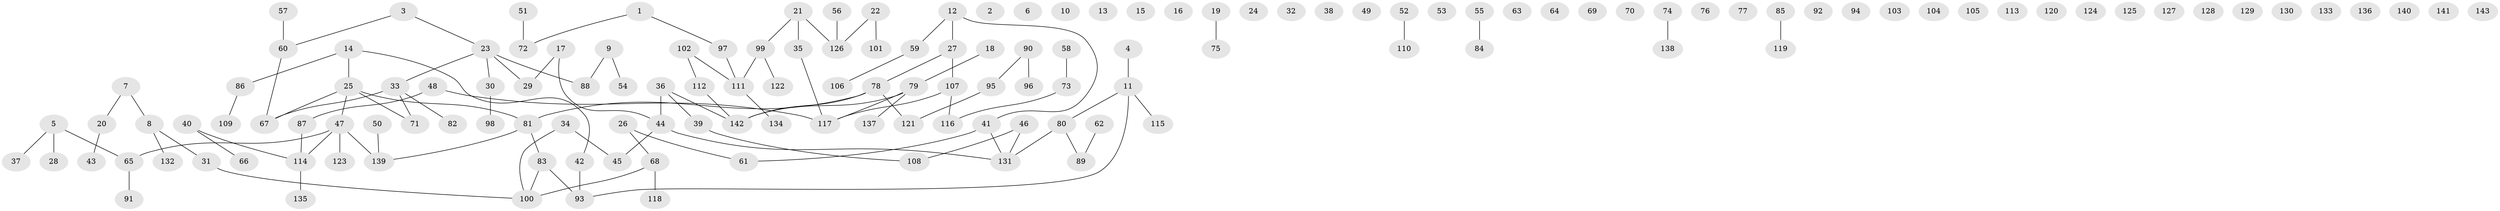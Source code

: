 // coarse degree distribution, {0: 0.35, 1: 0.32, 2: 0.2, 3: 0.03, 5: 0.02, 4: 0.05, 7: 0.01, 6: 0.01, 8: 0.01}
// Generated by graph-tools (version 1.1) at 2025/43/03/04/25 21:43:27]
// undirected, 143 vertices, 115 edges
graph export_dot {
graph [start="1"]
  node [color=gray90,style=filled];
  1;
  2;
  3;
  4;
  5;
  6;
  7;
  8;
  9;
  10;
  11;
  12;
  13;
  14;
  15;
  16;
  17;
  18;
  19;
  20;
  21;
  22;
  23;
  24;
  25;
  26;
  27;
  28;
  29;
  30;
  31;
  32;
  33;
  34;
  35;
  36;
  37;
  38;
  39;
  40;
  41;
  42;
  43;
  44;
  45;
  46;
  47;
  48;
  49;
  50;
  51;
  52;
  53;
  54;
  55;
  56;
  57;
  58;
  59;
  60;
  61;
  62;
  63;
  64;
  65;
  66;
  67;
  68;
  69;
  70;
  71;
  72;
  73;
  74;
  75;
  76;
  77;
  78;
  79;
  80;
  81;
  82;
  83;
  84;
  85;
  86;
  87;
  88;
  89;
  90;
  91;
  92;
  93;
  94;
  95;
  96;
  97;
  98;
  99;
  100;
  101;
  102;
  103;
  104;
  105;
  106;
  107;
  108;
  109;
  110;
  111;
  112;
  113;
  114;
  115;
  116;
  117;
  118;
  119;
  120;
  121;
  122;
  123;
  124;
  125;
  126;
  127;
  128;
  129;
  130;
  131;
  132;
  133;
  134;
  135;
  136;
  137;
  138;
  139;
  140;
  141;
  142;
  143;
  1 -- 72;
  1 -- 97;
  3 -- 23;
  3 -- 60;
  4 -- 11;
  5 -- 28;
  5 -- 37;
  5 -- 65;
  7 -- 8;
  7 -- 20;
  8 -- 31;
  8 -- 132;
  9 -- 54;
  9 -- 88;
  11 -- 80;
  11 -- 93;
  11 -- 115;
  12 -- 27;
  12 -- 41;
  12 -- 59;
  14 -- 25;
  14 -- 42;
  14 -- 86;
  17 -- 29;
  17 -- 44;
  18 -- 79;
  19 -- 75;
  20 -- 43;
  21 -- 35;
  21 -- 99;
  21 -- 126;
  22 -- 101;
  22 -- 126;
  23 -- 29;
  23 -- 30;
  23 -- 33;
  23 -- 88;
  25 -- 47;
  25 -- 67;
  25 -- 71;
  25 -- 81;
  26 -- 61;
  26 -- 68;
  27 -- 78;
  27 -- 107;
  30 -- 98;
  31 -- 100;
  33 -- 67;
  33 -- 71;
  33 -- 82;
  34 -- 45;
  34 -- 100;
  35 -- 117;
  36 -- 39;
  36 -- 44;
  36 -- 142;
  39 -- 108;
  40 -- 66;
  40 -- 114;
  41 -- 61;
  41 -- 131;
  42 -- 93;
  44 -- 45;
  44 -- 131;
  46 -- 108;
  46 -- 131;
  47 -- 65;
  47 -- 114;
  47 -- 123;
  47 -- 139;
  48 -- 87;
  48 -- 117;
  50 -- 139;
  51 -- 72;
  52 -- 110;
  55 -- 84;
  56 -- 126;
  57 -- 60;
  58 -- 73;
  59 -- 106;
  60 -- 67;
  62 -- 89;
  65 -- 91;
  68 -- 100;
  68 -- 118;
  73 -- 116;
  74 -- 138;
  78 -- 81;
  78 -- 121;
  78 -- 142;
  79 -- 117;
  79 -- 137;
  79 -- 142;
  80 -- 89;
  80 -- 131;
  81 -- 83;
  81 -- 139;
  83 -- 93;
  83 -- 100;
  85 -- 119;
  86 -- 109;
  87 -- 114;
  90 -- 95;
  90 -- 96;
  95 -- 121;
  97 -- 111;
  99 -- 111;
  99 -- 122;
  102 -- 111;
  102 -- 112;
  107 -- 116;
  107 -- 117;
  111 -- 134;
  112 -- 142;
  114 -- 135;
}
